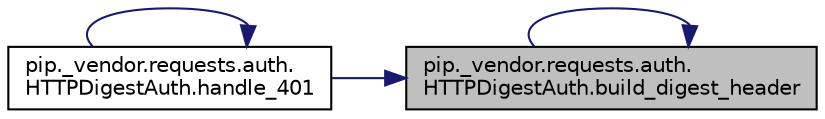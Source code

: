 digraph "pip._vendor.requests.auth.HTTPDigestAuth.build_digest_header"
{
 // LATEX_PDF_SIZE
  edge [fontname="Helvetica",fontsize="10",labelfontname="Helvetica",labelfontsize="10"];
  node [fontname="Helvetica",fontsize="10",shape=record];
  rankdir="RL";
  Node1 [label="pip._vendor.requests.auth.\lHTTPDigestAuth.build_digest_header",height=0.2,width=0.4,color="black", fillcolor="grey75", style="filled", fontcolor="black",tooltip=" "];
  Node1 -> Node1 [dir="back",color="midnightblue",fontsize="10",style="solid",fontname="Helvetica"];
  Node1 -> Node2 [dir="back",color="midnightblue",fontsize="10",style="solid",fontname="Helvetica"];
  Node2 [label="pip._vendor.requests.auth.\lHTTPDigestAuth.handle_401",height=0.2,width=0.4,color="black", fillcolor="white", style="filled",URL="$d2/de6/classpip_1_1__vendor_1_1requests_1_1auth_1_1_h_t_t_p_digest_auth.html#a760c131ecbcaf15ea8747d479f8ab6f7",tooltip=" "];
  Node2 -> Node2 [dir="back",color="midnightblue",fontsize="10",style="solid",fontname="Helvetica"];
}
